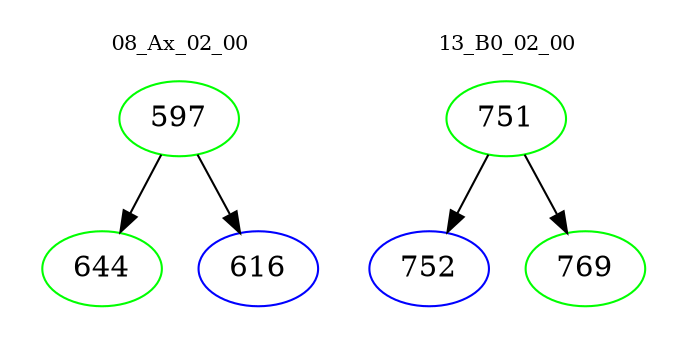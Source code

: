 digraph{
subgraph cluster_0 {
color = white
label = "08_Ax_02_00";
fontsize=10;
T0_597 [label="597", color="green"]
T0_597 -> T0_644 [color="black"]
T0_644 [label="644", color="green"]
T0_597 -> T0_616 [color="black"]
T0_616 [label="616", color="blue"]
}
subgraph cluster_1 {
color = white
label = "13_B0_02_00";
fontsize=10;
T1_751 [label="751", color="green"]
T1_751 -> T1_752 [color="black"]
T1_752 [label="752", color="blue"]
T1_751 -> T1_769 [color="black"]
T1_769 [label="769", color="green"]
}
}
